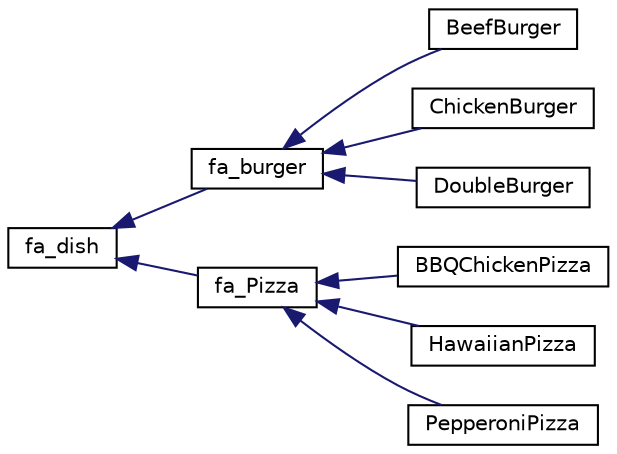digraph "Graphical Class Hierarchy"
{
 // LATEX_PDF_SIZE
  edge [fontname="Helvetica",fontsize="10",labelfontname="Helvetica",labelfontsize="10"];
  node [fontname="Helvetica",fontsize="10",shape=record];
  rankdir="LR";
  Node0 [label="fa_dish",height=0.2,width=0.4,color="black", fillcolor="white", style="filled",URL="$classfa__dish.html",tooltip="Abstract class representing a dish with customizable components."];
  Node0 -> Node1 [dir="back",color="midnightblue",fontsize="10",style="solid",fontname="Helvetica"];
  Node1 [label="fa_burger",height=0.2,width=0.4,color="black", fillcolor="white", style="filled",URL="$classfa__burger.html",tooltip="Abstract product class representing a generic burger dish."];
  Node1 -> Node2 [dir="back",color="midnightblue",fontsize="10",style="solid",fontname="Helvetica"];
  Node2 [label="BeefBurger",height=0.2,width=0.4,color="black", fillcolor="white", style="filled",URL="$classBeefBurger.html",tooltip="Concrete product class representing a beef burger dish."];
  Node1 -> Node3 [dir="back",color="midnightblue",fontsize="10",style="solid",fontname="Helvetica"];
  Node3 [label="ChickenBurger",height=0.2,width=0.4,color="black", fillcolor="white", style="filled",URL="$classChickenBurger.html",tooltip="Concrete product class representing a chicken burger dish."];
  Node1 -> Node4 [dir="back",color="midnightblue",fontsize="10",style="solid",fontname="Helvetica"];
  Node4 [label="DoubleBurger",height=0.2,width=0.4,color="black", fillcolor="white", style="filled",URL="$classDoubleBurger.html",tooltip="Concrete product class representing a double burger dish."];
  Node0 -> Node5 [dir="back",color="midnightblue",fontsize="10",style="solid",fontname="Helvetica"];
  Node5 [label="fa_Pizza",height=0.2,width=0.4,color="black", fillcolor="white", style="filled",URL="$classfa__Pizza.html",tooltip="Abstract class representing a generic pizza dish."];
  Node5 -> Node6 [dir="back",color="midnightblue",fontsize="10",style="solid",fontname="Helvetica"];
  Node6 [label="BBQChickenPizza",height=0.2,width=0.4,color="black", fillcolor="white", style="filled",URL="$classBBQChickenPizza.html",tooltip="Concrete class representing a BBQ Chicken Pizza."];
  Node5 -> Node7 [dir="back",color="midnightblue",fontsize="10",style="solid",fontname="Helvetica"];
  Node7 [label="HawaiianPizza",height=0.2,width=0.4,color="black", fillcolor="white", style="filled",URL="$classHawaiianPizza.html",tooltip="Concrete class representing a Hawaiian Pizza."];
  Node5 -> Node8 [dir="back",color="midnightblue",fontsize="10",style="solid",fontname="Helvetica"];
  Node8 [label="PepperoniPizza",height=0.2,width=0.4,color="black", fillcolor="white", style="filled",URL="$classPepperoniPizza.html",tooltip="Concrete class representing a Pepperoni Pizza."];
}

